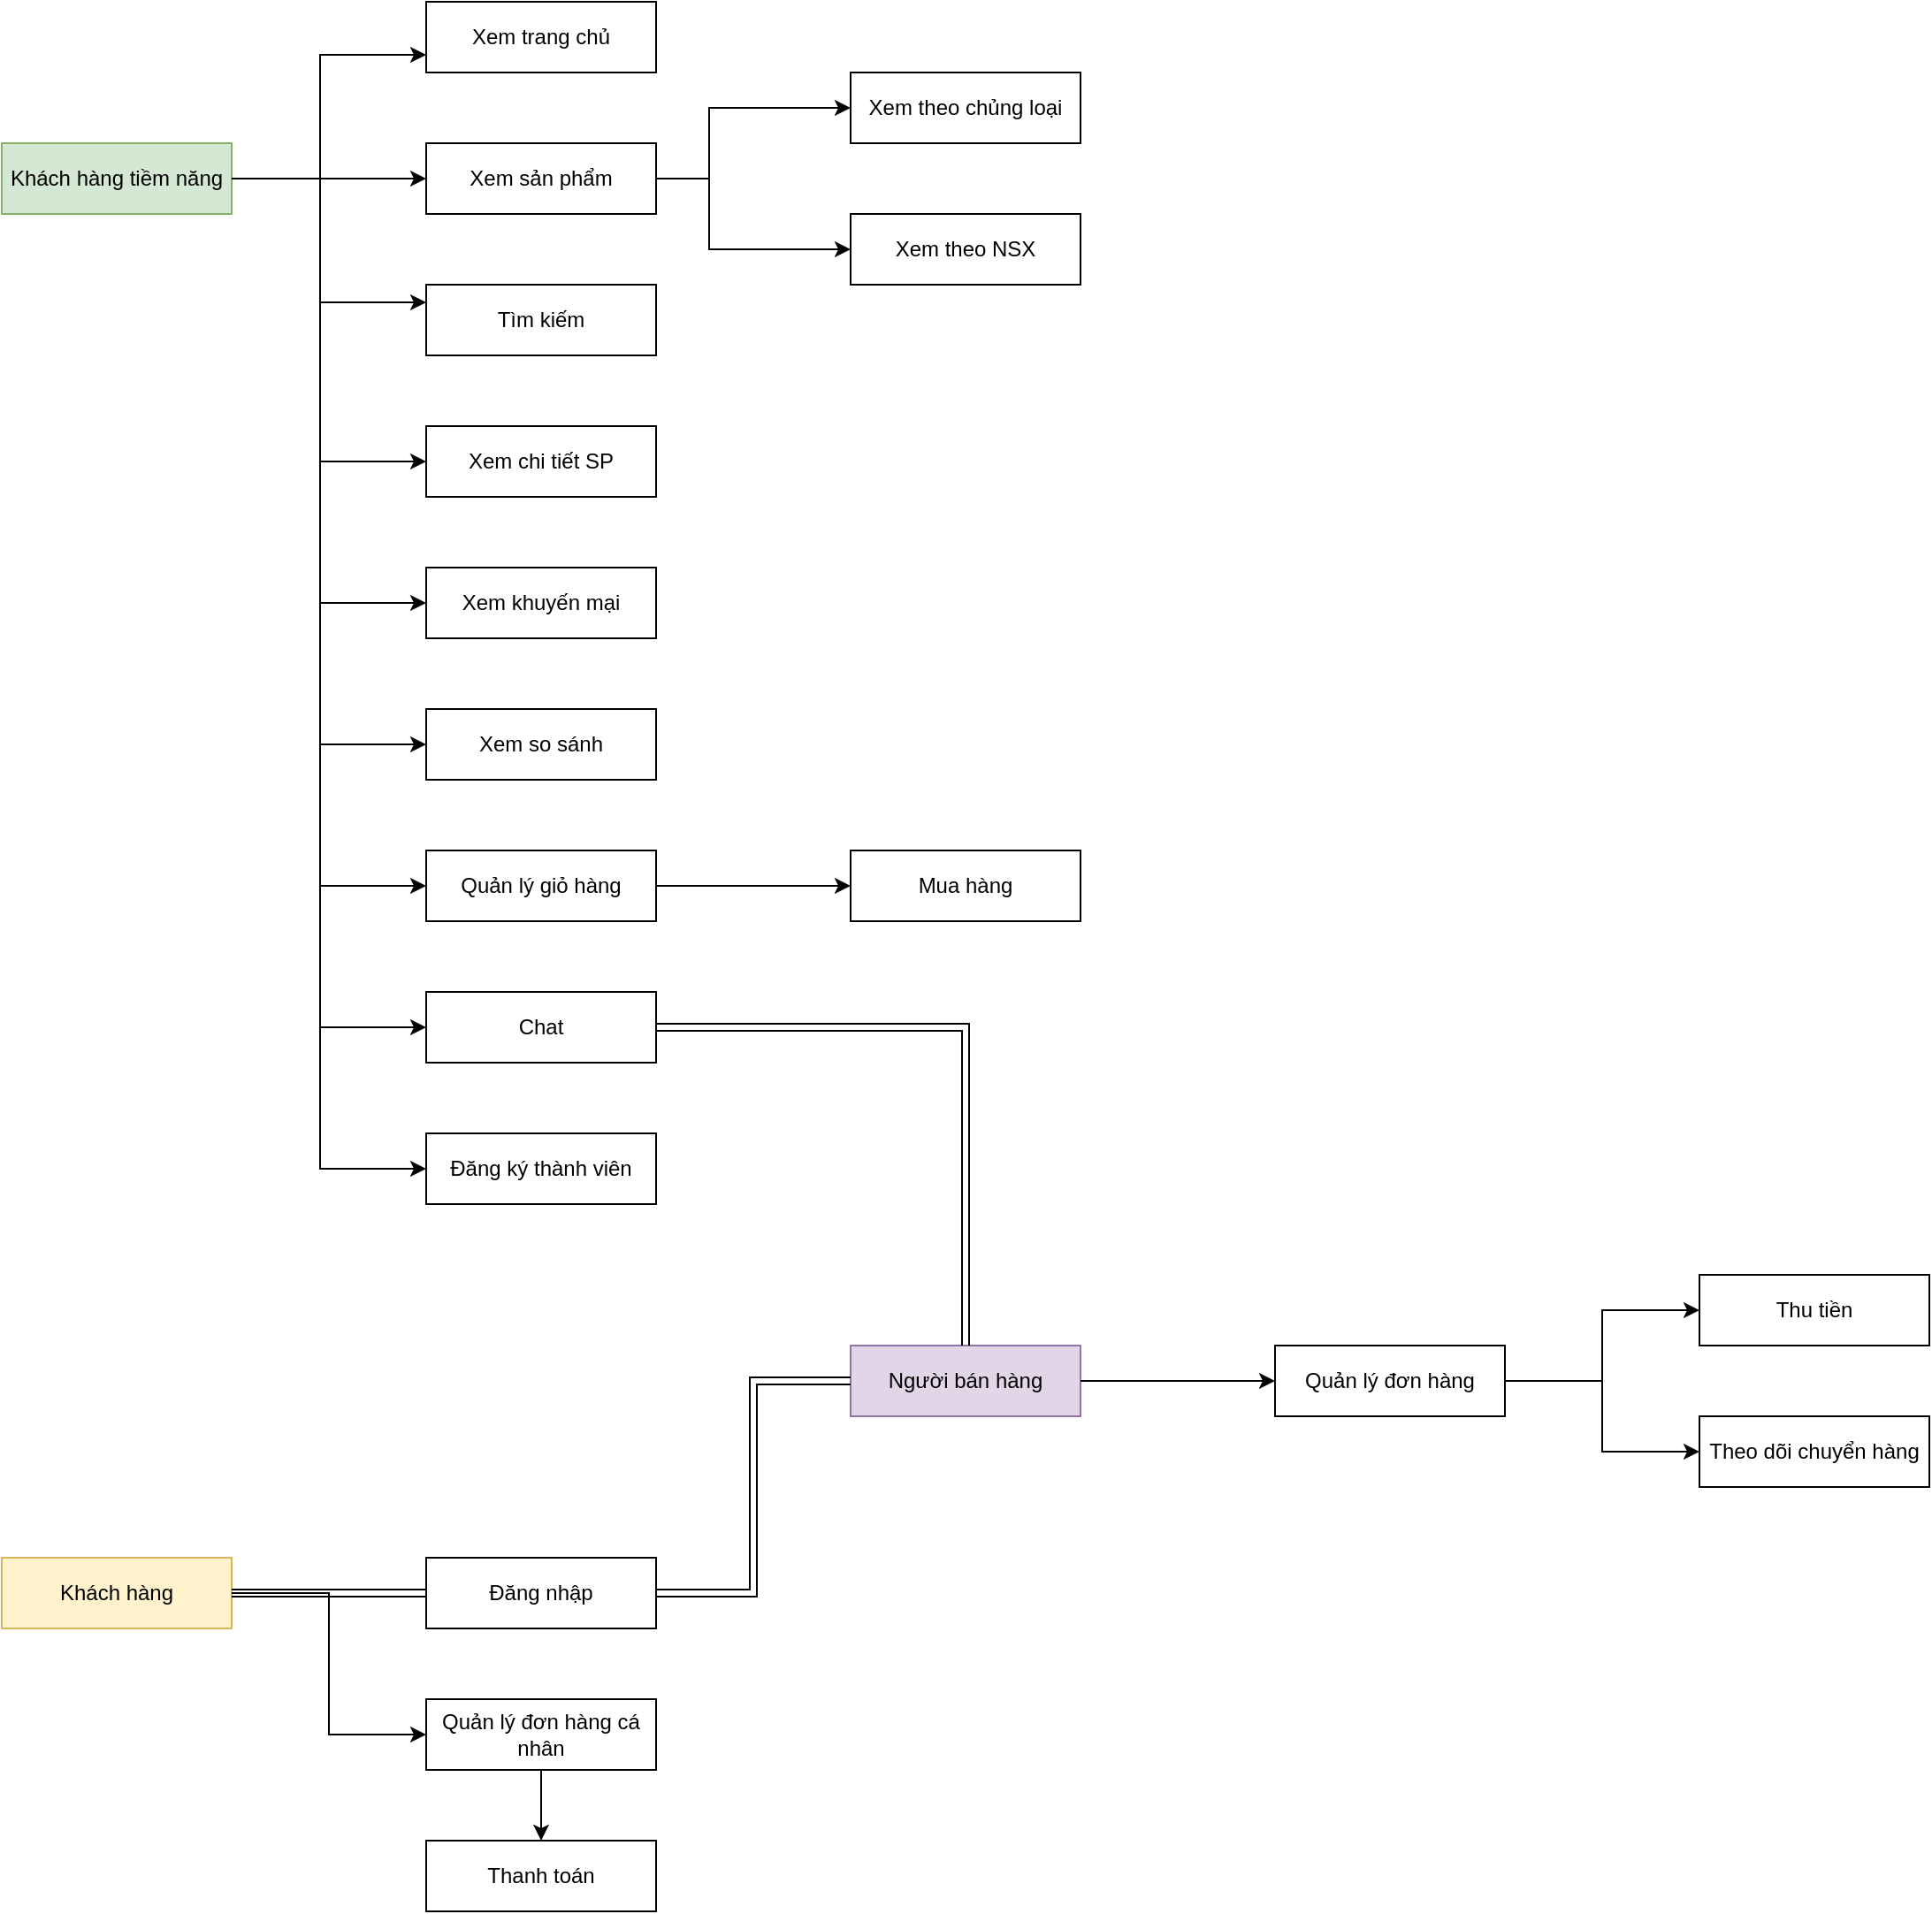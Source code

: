 <mxfile version="21.1.2" type="github">
  <diagram name="Page-1" id="VmHukzARIwJBqGlxwDIw">
    <mxGraphModel dx="1667" dy="1384" grid="1" gridSize="10" guides="1" tooltips="1" connect="1" arrows="1" fold="1" page="1" pageScale="1" pageWidth="850" pageHeight="1100" math="0" shadow="0">
      <root>
        <mxCell id="0" />
        <mxCell id="1" parent="0" />
        <mxCell id="QHW5lt2jArRBWMYPNp4z-27" value="Khách hàng" style="rounded=0;whiteSpace=wrap;html=1;movable=0;resizable=0;rotatable=0;deletable=0;editable=0;locked=1;connectable=0;fillColor=#fff2cc;strokeColor=#d6b656;" vertex="1" parent="1">
          <mxGeometry y="880" width="130" height="40" as="geometry" />
        </mxCell>
        <mxCell id="QHW5lt2jArRBWMYPNp4z-29" value="Đăng nhập" style="rounded=0;whiteSpace=wrap;html=1;movable=0;resizable=0;rotatable=0;deletable=0;editable=0;locked=1;connectable=0;" vertex="1" parent="1">
          <mxGeometry x="240" y="880" width="130" height="40" as="geometry" />
        </mxCell>
        <mxCell id="QHW5lt2jArRBWMYPNp4z-32" style="edgeStyle=orthogonalEdgeStyle;rounded=0;orthogonalLoop=1;jettySize=auto;html=1;entryX=0;entryY=0.5;entryDx=0;entryDy=0;shape=link;movable=0;resizable=0;rotatable=0;deletable=0;editable=0;locked=1;connectable=0;" edge="1" parent="1" source="QHW5lt2jArRBWMYPNp4z-27" target="QHW5lt2jArRBWMYPNp4z-29">
          <mxGeometry relative="1" as="geometry" />
        </mxCell>
        <mxCell id="QHW5lt2jArRBWMYPNp4z-30" value="Người bán hàng" style="rounded=0;whiteSpace=wrap;html=1;movable=0;resizable=0;rotatable=0;deletable=0;editable=0;locked=1;connectable=0;fillColor=#e1d5e7;strokeColor=#9673a6;" vertex="1" parent="1">
          <mxGeometry x="480" y="760" width="130" height="40" as="geometry" />
        </mxCell>
        <mxCell id="QHW5lt2jArRBWMYPNp4z-33" style="edgeStyle=orthogonalEdgeStyle;rounded=0;orthogonalLoop=1;jettySize=auto;html=1;entryX=0;entryY=0.5;entryDx=0;entryDy=0;shape=link;movable=0;resizable=0;rotatable=0;deletable=0;editable=0;locked=1;connectable=0;" edge="1" parent="1" source="QHW5lt2jArRBWMYPNp4z-29" target="QHW5lt2jArRBWMYPNp4z-30">
          <mxGeometry relative="1" as="geometry" />
        </mxCell>
        <mxCell id="vuSV0FD79FYL1Kji3ITV-2" value="" style="endArrow=classic;html=1;rounded=0;exitX=1;exitY=0.5;exitDx=0;exitDy=0;movable=0;resizable=0;rotatable=0;deletable=0;editable=0;locked=1;connectable=0;" parent="1" source="vuSV0FD79FYL1Kji3ITV-1" edge="1">
          <mxGeometry width="50" height="50" relative="1" as="geometry">
            <mxPoint x="200" y="260" as="sourcePoint" />
            <mxPoint x="240" y="100" as="targetPoint" />
          </mxGeometry>
        </mxCell>
        <mxCell id="vuSV0FD79FYL1Kji3ITV-20" style="edgeStyle=orthogonalEdgeStyle;rounded=0;orthogonalLoop=1;jettySize=auto;html=1;exitX=1;exitY=0.5;exitDx=0;exitDy=0;movable=0;resizable=0;rotatable=0;deletable=0;editable=0;locked=1;connectable=0;" parent="1" source="vuSV0FD79FYL1Kji3ITV-1" edge="1">
          <mxGeometry relative="1" as="geometry">
            <mxPoint x="240" y="30" as="targetPoint" />
            <Array as="points">
              <mxPoint x="180" y="100" />
              <mxPoint x="180" y="30" />
            </Array>
          </mxGeometry>
        </mxCell>
        <mxCell id="vuSV0FD79FYL1Kji3ITV-26" style="edgeStyle=orthogonalEdgeStyle;rounded=0;orthogonalLoop=1;jettySize=auto;html=1;exitX=1;exitY=0.5;exitDx=0;exitDy=0;movable=0;resizable=0;rotatable=0;deletable=0;editable=0;locked=1;connectable=0;" parent="1" source="vuSV0FD79FYL1Kji3ITV-1" edge="1">
          <mxGeometry relative="1" as="geometry">
            <mxPoint x="240" y="170" as="targetPoint" />
            <Array as="points">
              <mxPoint x="180" y="100" />
              <mxPoint x="180" y="170" />
            </Array>
          </mxGeometry>
        </mxCell>
        <mxCell id="vuSV0FD79FYL1Kji3ITV-1" value="Khách hàng tiềm năng" style="rounded=0;whiteSpace=wrap;html=1;movable=0;resizable=0;rotatable=0;deletable=0;editable=0;locked=1;connectable=0;fillColor=#d5e8d4;strokeColor=#82b366;" parent="1" vertex="1">
          <mxGeometry y="80" width="130" height="40" as="geometry" />
        </mxCell>
        <mxCell id="vuSV0FD79FYL1Kji3ITV-3" value="Xem sản phẩm" style="rounded=0;whiteSpace=wrap;html=1;movable=0;resizable=0;rotatable=0;deletable=0;editable=0;locked=1;connectable=0;" parent="1" vertex="1">
          <mxGeometry x="240" y="80" width="130" height="40" as="geometry" />
        </mxCell>
        <mxCell id="vuSV0FD79FYL1Kji3ITV-21" value="Xem trang chủ" style="rounded=0;whiteSpace=wrap;html=1;movable=0;resizable=0;rotatable=0;deletable=0;editable=0;locked=1;connectable=0;" parent="1" vertex="1">
          <mxGeometry x="240" width="130" height="40" as="geometry" />
        </mxCell>
        <mxCell id="vuSV0FD79FYL1Kji3ITV-23" value="Xem theo chủng loại" style="rounded=0;whiteSpace=wrap;html=1;movable=0;resizable=0;rotatable=0;deletable=0;editable=0;locked=1;connectable=0;" parent="1" vertex="1">
          <mxGeometry x="480" y="40" width="130" height="40" as="geometry" />
        </mxCell>
        <mxCell id="vuSV0FD79FYL1Kji3ITV-22" style="edgeStyle=orthogonalEdgeStyle;rounded=0;orthogonalLoop=1;jettySize=auto;html=1;exitX=1;exitY=0.5;exitDx=0;exitDy=0;entryX=0;entryY=0.5;entryDx=0;entryDy=0;movable=0;resizable=0;rotatable=0;deletable=0;editable=0;locked=1;connectable=0;" parent="1" source="vuSV0FD79FYL1Kji3ITV-3" target="vuSV0FD79FYL1Kji3ITV-23" edge="1">
          <mxGeometry relative="1" as="geometry">
            <mxPoint x="500" y="30" as="targetPoint" />
            <Array as="points">
              <mxPoint x="400" y="100" />
              <mxPoint x="400" y="60" />
            </Array>
          </mxGeometry>
        </mxCell>
        <mxCell id="vuSV0FD79FYL1Kji3ITV-25" value="Xem theo NSX" style="rounded=0;whiteSpace=wrap;html=1;movable=0;resizable=0;rotatable=0;deletable=0;editable=0;locked=1;connectable=0;" parent="1" vertex="1">
          <mxGeometry x="480" y="120" width="130" height="40" as="geometry" />
        </mxCell>
        <mxCell id="vuSV0FD79FYL1Kji3ITV-24" style="edgeStyle=orthogonalEdgeStyle;rounded=0;orthogonalLoop=1;jettySize=auto;html=1;exitX=1;exitY=0.5;exitDx=0;exitDy=0;entryX=0;entryY=0.5;entryDx=0;entryDy=0;movable=0;resizable=0;rotatable=0;deletable=0;editable=0;locked=1;connectable=0;" parent="1" source="vuSV0FD79FYL1Kji3ITV-3" target="vuSV0FD79FYL1Kji3ITV-25" edge="1">
          <mxGeometry relative="1" as="geometry">
            <mxPoint x="500" y="100" as="targetPoint" />
            <Array as="points">
              <mxPoint x="400" y="100" />
              <mxPoint x="400" y="140" />
            </Array>
          </mxGeometry>
        </mxCell>
        <mxCell id="vuSV0FD79FYL1Kji3ITV-27" value="Tìm kiếm" style="rounded=0;whiteSpace=wrap;html=1;movable=0;resizable=0;rotatable=0;deletable=0;editable=0;locked=1;connectable=0;" parent="1" vertex="1">
          <mxGeometry x="240" y="160" width="130" height="40" as="geometry" />
        </mxCell>
        <mxCell id="vuSV0FD79FYL1Kji3ITV-29" value="Xem chi tiết SP" style="rounded=0;whiteSpace=wrap;html=1;movable=0;resizable=0;rotatable=0;deletable=0;editable=0;locked=1;connectable=0;" parent="1" vertex="1">
          <mxGeometry x="240" y="240" width="130" height="40" as="geometry" />
        </mxCell>
        <mxCell id="vuSV0FD79FYL1Kji3ITV-28" style="edgeStyle=orthogonalEdgeStyle;rounded=0;orthogonalLoop=1;jettySize=auto;html=1;exitX=1;exitY=0.5;exitDx=0;exitDy=0;entryX=0;entryY=0.5;entryDx=0;entryDy=0;movable=0;resizable=0;rotatable=0;deletable=0;editable=0;locked=1;connectable=0;" parent="1" source="vuSV0FD79FYL1Kji3ITV-1" target="vuSV0FD79FYL1Kji3ITV-29" edge="1">
          <mxGeometry relative="1" as="geometry">
            <mxPoint x="160" y="240" as="targetPoint" />
            <Array as="points">
              <mxPoint x="180" y="100" />
              <mxPoint x="180" y="260" />
            </Array>
          </mxGeometry>
        </mxCell>
        <mxCell id="vuSV0FD79FYL1Kji3ITV-30" value="Xem khuyến mại" style="rounded=0;whiteSpace=wrap;html=1;movable=0;resizable=0;rotatable=0;deletable=0;editable=0;locked=1;connectable=0;" parent="1" vertex="1">
          <mxGeometry x="240" y="320" width="130" height="40" as="geometry" />
        </mxCell>
        <mxCell id="vuSV0FD79FYL1Kji3ITV-31" style="edgeStyle=orthogonalEdgeStyle;rounded=0;orthogonalLoop=1;jettySize=auto;html=1;entryX=0;entryY=0.5;entryDx=0;entryDy=0;movable=0;resizable=0;rotatable=0;deletable=0;editable=0;locked=1;connectable=0;" parent="1" source="vuSV0FD79FYL1Kji3ITV-1" target="vuSV0FD79FYL1Kji3ITV-30" edge="1">
          <mxGeometry relative="1" as="geometry">
            <Array as="points">
              <mxPoint x="180" y="100" />
              <mxPoint x="180" y="340" />
            </Array>
          </mxGeometry>
        </mxCell>
        <mxCell id="vuSV0FD79FYL1Kji3ITV-32" value="Xem so sánh" style="rounded=0;whiteSpace=wrap;html=1;movable=0;resizable=0;rotatable=0;deletable=0;editable=0;locked=1;connectable=0;" parent="1" vertex="1">
          <mxGeometry x="240" y="400" width="130" height="40" as="geometry" />
        </mxCell>
        <mxCell id="vuSV0FD79FYL1Kji3ITV-33" style="edgeStyle=orthogonalEdgeStyle;rounded=0;orthogonalLoop=1;jettySize=auto;html=1;exitX=1;exitY=0.5;exitDx=0;exitDy=0;entryX=0;entryY=0.5;entryDx=0;entryDy=0;movable=0;resizable=0;rotatable=0;deletable=0;editable=0;locked=1;connectable=0;" parent="1" source="vuSV0FD79FYL1Kji3ITV-1" target="vuSV0FD79FYL1Kji3ITV-32" edge="1">
          <mxGeometry relative="1" as="geometry">
            <Array as="points">
              <mxPoint x="180" y="100" />
              <mxPoint x="180" y="420" />
            </Array>
          </mxGeometry>
        </mxCell>
        <mxCell id="vuSV0FD79FYL1Kji3ITV-35" value="Quản lý giỏ hàng" style="rounded=0;whiteSpace=wrap;html=1;movable=0;resizable=0;rotatable=0;deletable=0;editable=0;locked=1;connectable=0;" parent="1" vertex="1">
          <mxGeometry x="240" y="480" width="130" height="40" as="geometry" />
        </mxCell>
        <mxCell id="vuSV0FD79FYL1Kji3ITV-36" style="edgeStyle=orthogonalEdgeStyle;rounded=0;orthogonalLoop=1;jettySize=auto;html=1;entryX=0;entryY=0.5;entryDx=0;entryDy=0;movable=0;resizable=0;rotatable=0;deletable=0;editable=0;locked=1;connectable=0;" parent="1" source="vuSV0FD79FYL1Kji3ITV-1" target="vuSV0FD79FYL1Kji3ITV-35" edge="1">
          <mxGeometry relative="1" as="geometry">
            <Array as="points">
              <mxPoint x="180" y="100" />
              <mxPoint x="180" y="500" />
            </Array>
          </mxGeometry>
        </mxCell>
        <mxCell id="vuSV0FD79FYL1Kji3ITV-37" value="Mua hàng" style="rounded=0;whiteSpace=wrap;html=1;movable=0;resizable=0;rotatable=0;deletable=0;editable=0;locked=1;connectable=0;" parent="1" vertex="1">
          <mxGeometry x="480" y="480" width="130" height="40" as="geometry" />
        </mxCell>
        <mxCell id="vuSV0FD79FYL1Kji3ITV-38" style="edgeStyle=orthogonalEdgeStyle;rounded=0;orthogonalLoop=1;jettySize=auto;html=1;entryX=0;entryY=0.5;entryDx=0;entryDy=0;movable=0;resizable=0;rotatable=0;deletable=0;editable=0;locked=1;connectable=0;" parent="1" source="vuSV0FD79FYL1Kji3ITV-35" target="vuSV0FD79FYL1Kji3ITV-37" edge="1">
          <mxGeometry relative="1" as="geometry" />
        </mxCell>
        <mxCell id="QHW5lt2jArRBWMYPNp4z-31" style="edgeStyle=orthogonalEdgeStyle;rounded=0;orthogonalLoop=1;jettySize=auto;html=1;entryX=0.5;entryY=0;entryDx=0;entryDy=0;shape=link;movable=0;resizable=0;rotatable=0;deletable=0;editable=0;locked=1;connectable=0;" edge="1" parent="1" source="vuSV0FD79FYL1Kji3ITV-39" target="QHW5lt2jArRBWMYPNp4z-30">
          <mxGeometry relative="1" as="geometry" />
        </mxCell>
        <mxCell id="vuSV0FD79FYL1Kji3ITV-39" value="Chat" style="rounded=0;whiteSpace=wrap;html=1;movable=0;resizable=0;rotatable=0;deletable=0;editable=0;locked=1;connectable=0;" parent="1" vertex="1">
          <mxGeometry x="240" y="560" width="130" height="40" as="geometry" />
        </mxCell>
        <mxCell id="vuSV0FD79FYL1Kji3ITV-40" style="edgeStyle=orthogonalEdgeStyle;rounded=0;orthogonalLoop=1;jettySize=auto;html=1;entryX=0;entryY=0.5;entryDx=0;entryDy=0;movable=0;resizable=0;rotatable=0;deletable=0;editable=0;locked=1;connectable=0;" parent="1" source="vuSV0FD79FYL1Kji3ITV-1" target="vuSV0FD79FYL1Kji3ITV-39" edge="1">
          <mxGeometry relative="1" as="geometry">
            <Array as="points">
              <mxPoint x="180" y="100" />
              <mxPoint x="180" y="580" />
            </Array>
          </mxGeometry>
        </mxCell>
        <mxCell id="vuSV0FD79FYL1Kji3ITV-41" value="Đăng ký thành viên" style="rounded=0;whiteSpace=wrap;html=1;movable=0;resizable=0;rotatable=0;deletable=0;editable=0;locked=1;connectable=0;" parent="1" vertex="1">
          <mxGeometry x="240" y="640" width="130" height="40" as="geometry" />
        </mxCell>
        <mxCell id="vuSV0FD79FYL1Kji3ITV-42" style="edgeStyle=orthogonalEdgeStyle;rounded=0;orthogonalLoop=1;jettySize=auto;html=1;entryX=0;entryY=0.5;entryDx=0;entryDy=0;movable=0;resizable=0;rotatable=0;deletable=0;editable=0;locked=1;connectable=0;" parent="1" source="vuSV0FD79FYL1Kji3ITV-1" target="vuSV0FD79FYL1Kji3ITV-41" edge="1">
          <mxGeometry relative="1" as="geometry">
            <Array as="points">
              <mxPoint x="180" y="100" />
              <mxPoint x="180" y="660" />
            </Array>
          </mxGeometry>
        </mxCell>
        <mxCell id="QHW5lt2jArRBWMYPNp4z-34" value="Quản lý đơn hàng cá nhân" style="rounded=0;whiteSpace=wrap;html=1;movable=0;resizable=0;rotatable=0;deletable=0;editable=0;locked=1;connectable=0;" vertex="1" parent="1">
          <mxGeometry x="240" y="960" width="130" height="40" as="geometry" />
        </mxCell>
        <mxCell id="QHW5lt2jArRBWMYPNp4z-35" style="edgeStyle=orthogonalEdgeStyle;rounded=0;orthogonalLoop=1;jettySize=auto;html=1;entryX=0;entryY=0.5;entryDx=0;entryDy=0;movable=0;resizable=0;rotatable=0;deletable=0;editable=0;locked=1;connectable=0;" edge="1" parent="1" source="QHW5lt2jArRBWMYPNp4z-27" target="QHW5lt2jArRBWMYPNp4z-34">
          <mxGeometry relative="1" as="geometry">
            <Array as="points">
              <mxPoint x="185" y="900" />
              <mxPoint x="185" y="980" />
            </Array>
          </mxGeometry>
        </mxCell>
        <mxCell id="QHW5lt2jArRBWMYPNp4z-36" value="Thanh toán" style="rounded=0;whiteSpace=wrap;html=1;movable=0;resizable=0;rotatable=0;deletable=0;editable=0;locked=1;connectable=0;" vertex="1" parent="1">
          <mxGeometry x="240" y="1040" width="130" height="40" as="geometry" />
        </mxCell>
        <mxCell id="QHW5lt2jArRBWMYPNp4z-37" style="edgeStyle=orthogonalEdgeStyle;rounded=0;orthogonalLoop=1;jettySize=auto;html=1;entryX=0.5;entryY=0;entryDx=0;entryDy=0;movable=0;resizable=0;rotatable=0;deletable=0;editable=0;locked=1;connectable=0;" edge="1" parent="1" source="QHW5lt2jArRBWMYPNp4z-34" target="QHW5lt2jArRBWMYPNp4z-36">
          <mxGeometry relative="1" as="geometry" />
        </mxCell>
        <mxCell id="QHW5lt2jArRBWMYPNp4z-38" value="Quản lý đơn hàng" style="rounded=0;whiteSpace=wrap;html=1;movable=0;resizable=0;rotatable=0;deletable=0;editable=0;locked=1;connectable=0;" vertex="1" parent="1">
          <mxGeometry x="720" y="760" width="130" height="40" as="geometry" />
        </mxCell>
        <mxCell id="QHW5lt2jArRBWMYPNp4z-40" style="edgeStyle=orthogonalEdgeStyle;rounded=0;orthogonalLoop=1;jettySize=auto;html=1;entryX=0;entryY=0.5;entryDx=0;entryDy=0;movable=0;resizable=0;rotatable=0;deletable=0;editable=0;locked=1;connectable=0;" edge="1" parent="1" source="QHW5lt2jArRBWMYPNp4z-30" target="QHW5lt2jArRBWMYPNp4z-38">
          <mxGeometry relative="1" as="geometry" />
        </mxCell>
        <mxCell id="QHW5lt2jArRBWMYPNp4z-41" value="Thu tiền" style="rounded=0;whiteSpace=wrap;html=1;movable=0;resizable=0;rotatable=0;deletable=0;editable=0;locked=1;connectable=0;" vertex="1" parent="1">
          <mxGeometry x="960" y="720" width="130" height="40" as="geometry" />
        </mxCell>
        <mxCell id="QHW5lt2jArRBWMYPNp4z-43" style="edgeStyle=orthogonalEdgeStyle;rounded=0;orthogonalLoop=1;jettySize=auto;html=1;entryX=0;entryY=0.5;entryDx=0;entryDy=0;movable=0;resizable=0;rotatable=0;deletable=0;editable=0;locked=1;connectable=0;" edge="1" parent="1" source="QHW5lt2jArRBWMYPNp4z-38" target="QHW5lt2jArRBWMYPNp4z-41">
          <mxGeometry relative="1" as="geometry" />
        </mxCell>
        <mxCell id="QHW5lt2jArRBWMYPNp4z-42" value="Theo dõi chuyển hàng" style="rounded=0;whiteSpace=wrap;html=1;movable=0;resizable=0;rotatable=0;deletable=0;editable=0;locked=1;connectable=0;" vertex="1" parent="1">
          <mxGeometry x="960" y="800" width="130" height="40" as="geometry" />
        </mxCell>
        <mxCell id="QHW5lt2jArRBWMYPNp4z-44" style="edgeStyle=orthogonalEdgeStyle;rounded=0;orthogonalLoop=1;jettySize=auto;html=1;entryX=0;entryY=0.5;entryDx=0;entryDy=0;movable=0;resizable=0;rotatable=0;deletable=0;editable=0;locked=1;connectable=0;" edge="1" parent="1" source="QHW5lt2jArRBWMYPNp4z-38" target="QHW5lt2jArRBWMYPNp4z-42">
          <mxGeometry relative="1" as="geometry" />
        </mxCell>
      </root>
    </mxGraphModel>
  </diagram>
</mxfile>

